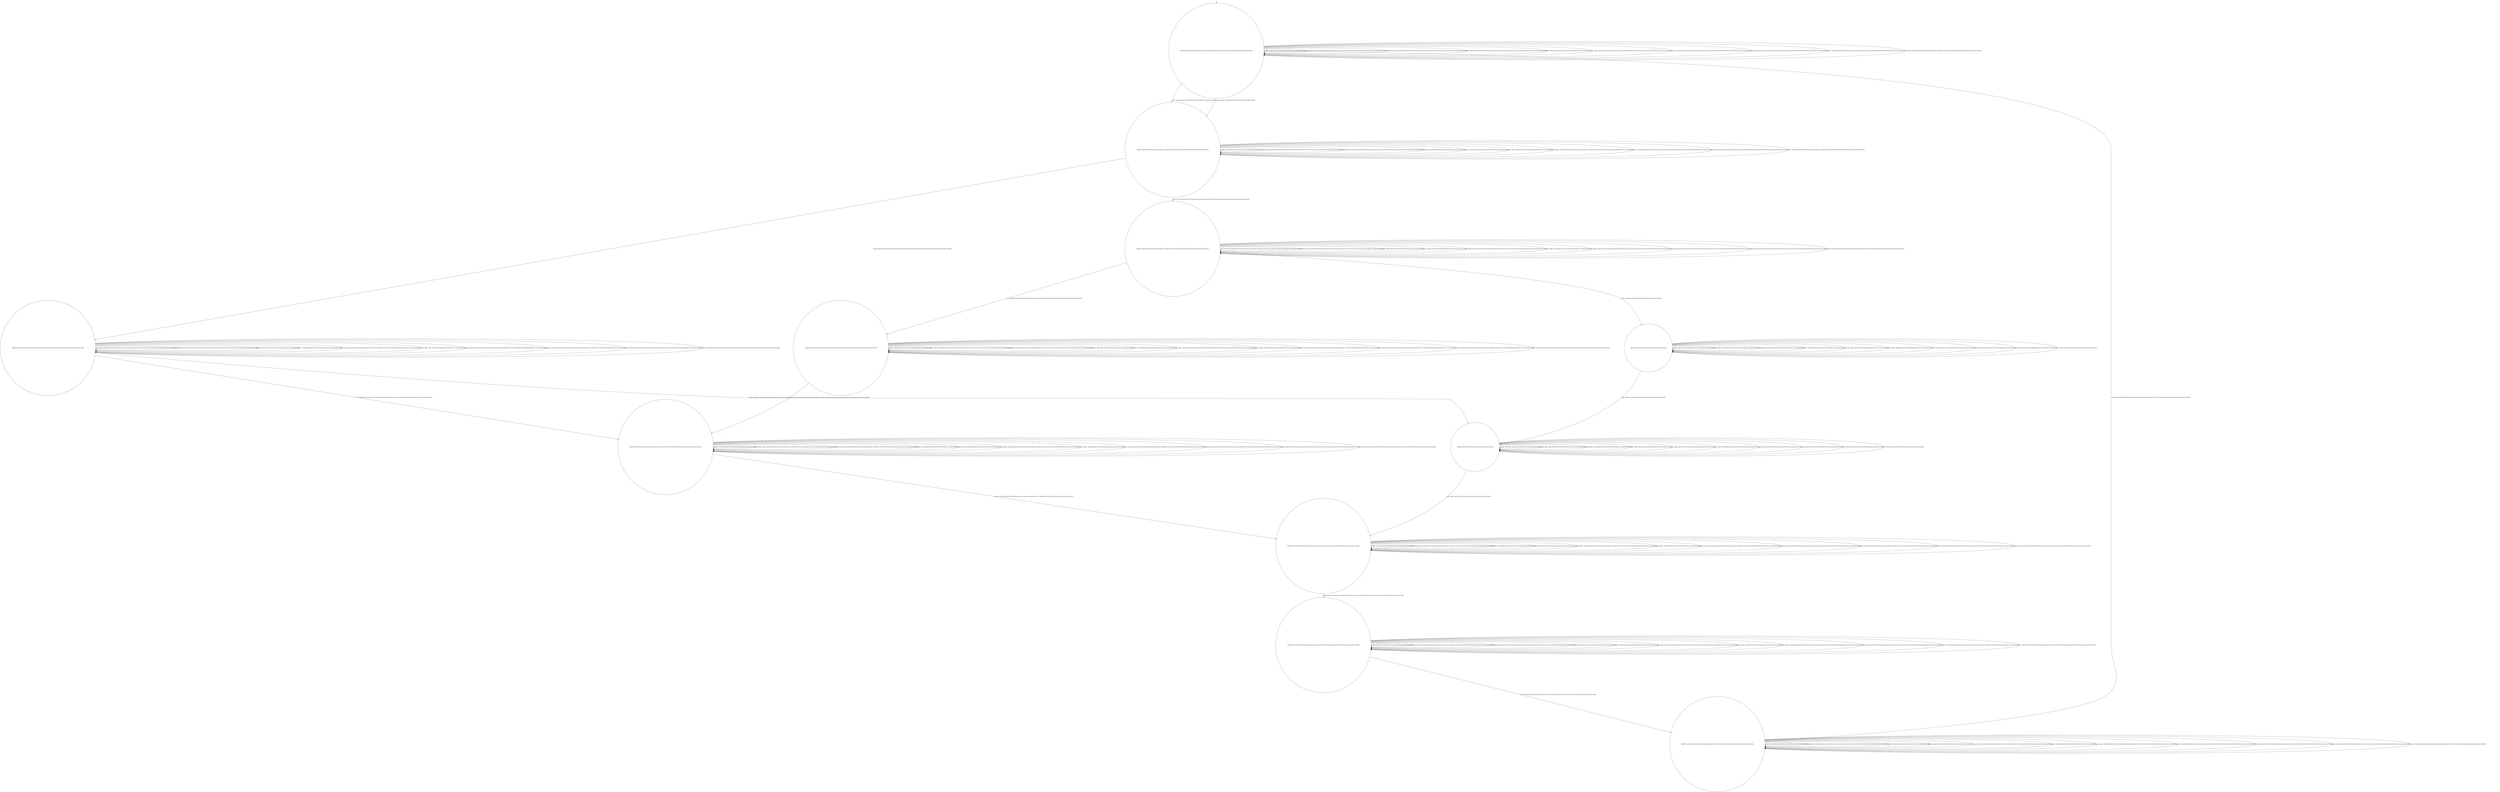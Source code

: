 digraph g {
	edge [lblstyle="above, sloped"];
	s0 [shape="circle" label="0@[((EUR and TEA and TON and not DOL and not CAP and not COF) or (DOL and COF and TEA and TON and not CAP and not EUR))]"];
	s1 [shape="circle" label="1@[((EUR and TEA and TON and not DOL and not CAP and not COF) or (DOL and COF and TEA and TON and not CAP and not EUR))]"];
	s2 [shape="circle" label="2@[((EUR and TEA and TON and not DOL and not CAP and not COF) or (DOL and COF and TEA and TON and not CAP and not EUR))]"];
	s3 [shape="circle" label="3@[((EUR and TEA and TON and not DOL and not CAP and not COF) or (DOL and COF and TEA and TON and not CAP and not EUR))]"];
	s4 [shape="circle" label="4@[((EUR and TEA and TON and not DOL and not CAP and not COF) or (DOL and COF and TEA and TON and not CAP and not EUR))]"];
	s5 [shape="circle" label="5@[((EUR and TEA and TON and not DOL and not CAP and not COF) or (DOL and COF and TEA and TON and not CAP and not EUR))]"];
	s6 [shape="circle" label="6@[((EUR and TEA and TON and not DOL and not CAP and not COF) or (DOL and COF and TEA and TON and not CAP and not EUR))]"];
	s7 [shape="circle" label="7@[((EUR and TEA and TON and not DOL and not CAP and not COF) or (DOL and COF and TEA and TON and not CAP and not EUR))]"];
	s8 [shape="circle" label="8@[((EUR and TEA and TON and not DOL and not CAP and not COF) or (DOL and COF and TEA and TON and not CAP and not EUR))]"];
	s9 [shape="circle" label="9@[((DOL and COF and TEA and TON and not CAP and not EUR))]"];
	s10 [shape="circle" label="10@[((DOL and COF and TEA and TON and not CAP and not EUR))]"];
	s0 -> s0 [label="coffee / nok() [((DOL and COF and TEA and TON and not CAP and not EUR))]"];
	s0 -> s0 [label="cup_taken / nok() [((EUR and TEA and TON and not DOL and not CAP and not COF) or (DOL and COF and TEA and TON and not CAP and not EUR))]"];
	s0 -> s0 [label="display_done / nok() [((EUR and TEA and TON and not DOL and not CAP and not COF) or (DOL and COF and TEA and TON and not CAP and not EUR))]"];
	s0 -> s1 [label="dollar / ok() [((DOL and COF and TEA and TON and not CAP and not EUR))]"];
	s0 -> s1 [label="euro / ok() [((EUR and TEA and TON and not DOL and not CAP and not COF))]"];
	s0 -> s0 [label="no_sugar / nok() [((EUR and TEA and TON and not DOL and not CAP and not COF) or (DOL and COF and TEA and TON and not CAP and not EUR))]"];
	s0 -> s0 [label="pour_coffee / nok() [((DOL and COF and TEA and TON and not CAP and not EUR))]"];
	s0 -> s0 [label="pour_sugar / nok() [((EUR and TEA and TON and not DOL and not CAP and not COF) or (DOL and COF and TEA and TON and not CAP and not EUR))]"];
	s0 -> s0 [label="pour_tea / nok() [((EUR and TEA and TON and not DOL and not CAP and not COF) or (DOL and COF and TEA and TON and not CAP and not EUR))]"];
	s0 -> s0 [label="ring / nok() [((EUR and TEA and TON and not DOL and not CAP and not COF) or (DOL and COF and TEA and TON and not CAP and not EUR))]"];
	s0 -> s0 [label="sugar / nok() [((EUR and TEA and TON and not DOL and not CAP and not COF) or (DOL and COF and TEA and TON and not CAP and not EUR))]"];
	s0 -> s0 [label="tea / nok() [((EUR and TEA and TON and not DOL and not CAP and not COF) or (DOL and COF and TEA and TON and not CAP and not EUR))]"];
	s1 -> s1 [label="coffee / nok() [((DOL and COF and TEA and TON and not CAP and not EUR))]"];
	s1 -> s1 [label="cup_taken / nok() [((EUR and TEA and TON and not DOL and not CAP and not COF) or (DOL and COF and TEA and TON and not CAP and not EUR))]"];
	s1 -> s1 [label="display_done / nok() [((EUR and TEA and TON and not DOL and not CAP and not COF) or (DOL and COF and TEA and TON and not CAP and not EUR))]"];
	s1 -> s1 [label="dollar / nok() [((DOL and COF and TEA and TON and not CAP and not EUR))]"];
	s1 -> s1 [label="euro / nok() [((EUR and TEA and TON and not DOL and not CAP and not COF))]"];
	s1 -> s2 [label="no_sugar / ok() [((EUR and TEA and TON and not DOL and not CAP and not COF) or (DOL and COF and TEA and TON and not CAP and not EUR))]"];
	s1 -> s1 [label="pour_coffee / nok() [((DOL and COF and TEA and TON and not CAP and not EUR))]"];
	s1 -> s1 [label="pour_sugar / nok() [((EUR and TEA and TON and not DOL and not CAP and not COF) or (DOL and COF and TEA and TON and not CAP and not EUR))]"];
	s1 -> s1 [label="pour_tea / nok() [((EUR and TEA and TON and not DOL and not CAP and not COF) or (DOL and COF and TEA and TON and not CAP and not EUR))]"];
	s1 -> s1 [label="ring / nok() [((EUR and TEA and TON and not DOL and not CAP and not COF) or (DOL and COF and TEA and TON and not CAP and not EUR))]"];
	s1 -> s3 [label="sugar / ok() [((EUR and TEA and TON and not DOL and not CAP and not COF) or (DOL and COF and TEA and TON and not CAP and not EUR))]"];
	s1 -> s1 [label="tea / nok() [((EUR and TEA and TON and not DOL and not CAP and not COF) or (DOL and COF and TEA and TON and not CAP and not EUR))]"];
	s2 -> s10 [label="coffee / ok() [((DOL and COF and TEA and TON and not CAP and not EUR))]"];
	s2 -> s2 [label="cup_taken / nok() [((EUR and TEA and TON and not DOL and not CAP and not COF) or (DOL and COF and TEA and TON and not CAP and not EUR))]"];
	s2 -> s2 [label="display_done / nok() [((EUR and TEA and TON and not DOL and not CAP and not COF) or (DOL and COF and TEA and TON and not CAP and not EUR))]"];
	s2 -> s2 [label="dollar / nok() [((DOL and COF and TEA and TON and not CAP and not EUR))]"];
	s2 -> s2 [label="euro / nok() [((EUR and TEA and TON and not DOL and not CAP and not COF))]"];
	s2 -> s2 [label="no_sugar / nok() [((EUR and TEA and TON and not DOL and not CAP and not COF) or (DOL and COF and TEA and TON and not CAP and not EUR))]"];
	s2 -> s2 [label="pour_coffee / nok() [((DOL and COF and TEA and TON and not CAP and not EUR))]"];
	s2 -> s2 [label="pour_sugar / nok() [((EUR and TEA and TON and not DOL and not CAP and not COF) or (DOL and COF and TEA and TON and not CAP and not EUR))]"];
	s2 -> s2 [label="pour_tea / nok() [((EUR and TEA and TON and not DOL and not CAP and not COF) or (DOL and COF and TEA and TON and not CAP and not EUR))]"];
	s2 -> s2 [label="ring / nok() [((EUR and TEA and TON and not DOL and not CAP and not COF) or (DOL and COF and TEA and TON and not CAP and not EUR))]"];
	s2 -> s2 [label="sugar / void() [((EUR and TEA and TON and not DOL and not CAP and not COF) or (DOL and COF and TEA and TON and not CAP and not EUR))]"];
	s2 -> s5 [label="tea / ok() [((EUR and TEA and TON and not DOL and not CAP and not COF) or (DOL and COF and TEA and TON and not CAP and not EUR))]"];
	s3 -> s9 [label="coffee / ok() [((DOL and COF and TEA and TON and not CAP and not EUR))]"];
	s3 -> s3 [label="cup_taken / nok() [((EUR and TEA and TON and not DOL and not CAP and not COF) or (DOL and COF and TEA and TON and not CAP and not EUR))]"];
	s3 -> s3 [label="display_done / nok() [((EUR and TEA and TON and not DOL and not CAP and not COF) or (DOL and COF and TEA and TON and not CAP and not EUR))]"];
	s3 -> s3 [label="dollar / nok() [((DOL and COF and TEA and TON and not CAP and not EUR))]"];
	s3 -> s3 [label="euro / nok() [((EUR and TEA and TON and not DOL and not CAP and not COF))]"];
	s3 -> s3 [label="no_sugar / void() [((EUR and TEA and TON and not DOL and not CAP and not COF) or (DOL and COF and TEA and TON and not CAP and not EUR))]"];
	s3 -> s3 [label="pour_coffee / nok() [((DOL and COF and TEA and TON and not CAP and not EUR))]"];
	s3 -> s3 [label="pour_sugar / nok() [((EUR and TEA and TON and not DOL and not CAP and not COF) or (DOL and COF and TEA and TON and not CAP and not EUR))]"];
	s3 -> s3 [label="pour_tea / nok() [((EUR and TEA and TON and not DOL and not CAP and not COF) or (DOL and COF and TEA and TON and not CAP and not EUR))]"];
	s3 -> s3 [label="ring / nok() [((EUR and TEA and TON and not DOL and not CAP and not COF) or (DOL and COF and TEA and TON and not CAP and not EUR))]"];
	s3 -> s3 [label="sugar / nok() [((EUR and TEA and TON and not DOL and not CAP and not COF) or (DOL and COF and TEA and TON and not CAP and not EUR))]"];
	s3 -> s4 [label="tea / ok() [((EUR and TEA and TON and not DOL and not CAP and not COF) or (DOL and COF and TEA and TON and not CAP and not EUR))]"];
	s4 -> s4 [label="coffee / void() [((DOL and COF and TEA and TON and not CAP and not EUR))]"];
	s4 -> s4 [label="cup_taken / nok() [((EUR and TEA and TON and not DOL and not CAP and not COF) or (DOL and COF and TEA and TON and not CAP and not EUR))]"];
	s4 -> s4 [label="display_done / nok() [((EUR and TEA and TON and not DOL and not CAP and not COF) or (DOL and COF and TEA and TON and not CAP and not EUR))]"];
	s4 -> s4 [label="dollar / nok() [((DOL and COF and TEA and TON and not CAP and not EUR))]"];
	s4 -> s4 [label="euro / nok() [((EUR and TEA and TON and not DOL and not CAP and not COF))]"];
	s4 -> s4 [label="no_sugar / nok() [((EUR and TEA and TON and not DOL and not CAP and not COF) or (DOL and COF and TEA and TON and not CAP and not EUR))]"];
	s4 -> s4 [label="pour_coffee / nok() [((DOL and COF and TEA and TON and not CAP and not EUR))]"];
	s4 -> s5 [label="pour_sugar / ok() [((EUR and TEA and TON and not DOL and not CAP and not COF) or (DOL and COF and TEA and TON and not CAP and not EUR))]"];
	s4 -> s4 [label="pour_tea / nok() [((EUR and TEA and TON and not DOL and not CAP and not COF) or (DOL and COF and TEA and TON and not CAP and not EUR))]"];
	s4 -> s4 [label="ring / nok() [((EUR and TEA and TON and not DOL and not CAP and not COF) or (DOL and COF and TEA and TON and not CAP and not EUR))]"];
	s4 -> s4 [label="sugar / nok() [((EUR and TEA and TON and not DOL and not CAP and not COF) or (DOL and COF and TEA and TON and not CAP and not EUR))]"];
	s4 -> s4 [label="tea / nok() [((EUR and TEA and TON and not DOL and not CAP and not COF) or (DOL and COF and TEA and TON and not CAP and not EUR))]"];
	s5 -> s5 [label="coffee / void() [((DOL and COF and TEA and TON and not CAP and not EUR))]"];
	s5 -> s5 [label="cup_taken / nok() [((EUR and TEA and TON and not DOL and not CAP and not COF) or (DOL and COF and TEA and TON and not CAP and not EUR))]"];
	s5 -> s5 [label="display_done / nok() [((EUR and TEA and TON and not DOL and not CAP and not COF) or (DOL and COF and TEA and TON and not CAP and not EUR))]"];
	s5 -> s5 [label="dollar / nok() [((DOL and COF and TEA and TON and not CAP and not EUR))]"];
	s5 -> s5 [label="euro / nok() [((EUR and TEA and TON and not DOL and not CAP and not COF))]"];
	s5 -> s5 [label="no_sugar / nok() [((EUR and TEA and TON and not DOL and not CAP and not COF) or (DOL and COF and TEA and TON and not CAP and not EUR))]"];
	s5 -> s5 [label="pour_coffee / nok() [((DOL and COF and TEA and TON and not CAP and not EUR))]"];
	s5 -> s5 [label="pour_sugar / nok() [((EUR and TEA and TON and not DOL and not CAP and not COF) or (DOL and COF and TEA and TON and not CAP and not EUR))]"];
	s5 -> s6 [label="pour_tea / ok() [((EUR and TEA and TON and not DOL and not CAP and not COF) or (DOL and COF and TEA and TON and not CAP and not EUR))]"];
	s5 -> s5 [label="ring / nok() [((EUR and TEA and TON and not DOL and not CAP and not COF) or (DOL and COF and TEA and TON and not CAP and not EUR))]"];
	s5 -> s5 [label="sugar / nok() [((EUR and TEA and TON and not DOL and not CAP and not COF) or (DOL and COF and TEA and TON and not CAP and not EUR))]"];
	s5 -> s5 [label="tea / nok() [((EUR and TEA and TON and not DOL and not CAP and not COF) or (DOL and COF and TEA and TON and not CAP and not EUR))]"];
	s6 -> s6 [label="coffee / nok() [((DOL and COF and TEA and TON and not CAP and not EUR))]"];
	s6 -> s6 [label="cup_taken / nok() [((EUR and TEA and TON and not DOL and not CAP and not COF) or (DOL and COF and TEA and TON and not CAP and not EUR))]"];
	s6 -> s7 [label="display_done / ok() [((EUR and TEA and TON and not DOL and not CAP and not COF) or (DOL and COF and TEA and TON and not CAP and not EUR))]"];
	s6 -> s6 [label="dollar / nok() [((DOL and COF and TEA and TON and not CAP and not EUR))]"];
	s6 -> s6 [label="euro / nok() [((EUR and TEA and TON and not DOL and not CAP and not COF))]"];
	s6 -> s6 [label="no_sugar / nok() [((EUR and TEA and TON and not DOL and not CAP and not COF) or (DOL and COF and TEA and TON and not CAP and not EUR))]"];
	s6 -> s6 [label="pour_coffee / nok() [((DOL and COF and TEA and TON and not CAP and not EUR))]"];
	s6 -> s6 [label="pour_sugar / nok() [((EUR and TEA and TON and not DOL and not CAP and not COF) or (DOL and COF and TEA and TON and not CAP and not EUR))]"];
	s6 -> s6 [label="pour_tea / nok() [((EUR and TEA and TON and not DOL and not CAP and not COF) or (DOL and COF and TEA and TON and not CAP and not EUR))]"];
	s6 -> s6 [label="ring / nok() [((EUR and TEA and TON and not DOL and not CAP and not COF) or (DOL and COF and TEA and TON and not CAP and not EUR))]"];
	s6 -> s6 [label="sugar / nok() [((EUR and TEA and TON and not DOL and not CAP and not COF) or (DOL and COF and TEA and TON and not CAP and not EUR))]"];
	s6 -> s6 [label="tea / nok() [((EUR and TEA and TON and not DOL and not CAP and not COF) or (DOL and COF and TEA and TON and not CAP and not EUR))]"];
	s7 -> s7 [label="coffee / nok() [((DOL and COF and TEA and TON and not CAP and not EUR))]"];
	s7 -> s7 [label="cup_taken / nok() [((EUR and TEA and TON and not DOL and not CAP and not COF) or (DOL and COF and TEA and TON and not CAP and not EUR))]"];
	s7 -> s7 [label="display_done / nok() [((EUR and TEA and TON and not DOL and not CAP and not COF) or (DOL and COF and TEA and TON and not CAP and not EUR))]"];
	s7 -> s7 [label="dollar / nok() [((DOL and COF and TEA and TON and not CAP and not EUR))]"];
	s7 -> s7 [label="euro / nok() [((EUR and TEA and TON and not DOL and not CAP and not COF))]"];
	s7 -> s7 [label="no_sugar / nok() [((EUR and TEA and TON and not DOL and not CAP and not COF) or (DOL and COF and TEA and TON and not CAP and not EUR))]"];
	s7 -> s7 [label="pour_coffee / nok() [((DOL and COF and TEA and TON and not CAP and not EUR))]"];
	s7 -> s7 [label="pour_sugar / nok() [((EUR and TEA and TON and not DOL and not CAP and not COF) or (DOL and COF and TEA and TON and not CAP and not EUR))]"];
	s7 -> s7 [label="pour_tea / nok() [((EUR and TEA and TON and not DOL and not CAP and not COF) or (DOL and COF and TEA and TON and not CAP and not EUR))]"];
	s7 -> s8 [label="ring / ok() [((EUR and TEA and TON and not DOL and not CAP and not COF) or (DOL and COF and TEA and TON and not CAP and not EUR))]"];
	s7 -> s7 [label="sugar / nok() [((EUR and TEA and TON and not DOL and not CAP and not COF) or (DOL and COF and TEA and TON and not CAP and not EUR))]"];
	s7 -> s7 [label="tea / nok() [((EUR and TEA and TON and not DOL and not CAP and not COF) or (DOL and COF and TEA and TON and not CAP and not EUR))]"];
	s8 -> s8 [label="coffee / nok() [((DOL and COF and TEA and TON and not CAP and not EUR))]"];
	s8 -> s0 [label="cup_taken / ok() [((EUR and TEA and TON and not DOL and not CAP and not COF) or (DOL and COF and TEA and TON and not CAP and not EUR))]"];
	s8 -> s8 [label="display_done / nok() [((EUR and TEA and TON and not DOL and not CAP and not COF) or (DOL and COF and TEA and TON and not CAP and not EUR))]"];
	s8 -> s8 [label="dollar / nok() [((DOL and COF and TEA and TON and not CAP and not EUR))]"];
	s8 -> s8 [label="euro / nok() [((EUR and TEA and TON and not DOL and not CAP and not COF))]"];
	s8 -> s8 [label="no_sugar / nok() [((EUR and TEA and TON and not DOL and not CAP and not COF) or (DOL and COF and TEA and TON and not CAP and not EUR))]"];
	s8 -> s8 [label="pour_coffee / nok() [((DOL and COF and TEA and TON and not CAP and not EUR))]"];
	s8 -> s8 [label="pour_sugar / nok() [((EUR and TEA and TON and not DOL and not CAP and not COF) or (DOL and COF and TEA and TON and not CAP and not EUR))]"];
	s8 -> s8 [label="pour_tea / nok() [((EUR and TEA and TON and not DOL and not CAP and not COF) or (DOL and COF and TEA and TON and not CAP and not EUR))]"];
	s8 -> s8 [label="ring / nok() [((EUR and TEA and TON and not DOL and not CAP and not COF) or (DOL and COF and TEA and TON and not CAP and not EUR))]"];
	s8 -> s8 [label="sugar / nok() [((EUR and TEA and TON and not DOL and not CAP and not COF) or (DOL and COF and TEA and TON and not CAP and not EUR))]"];
	s8 -> s8 [label="tea / nok() [((EUR and TEA and TON and not DOL and not CAP and not COF) or (DOL and COF and TEA and TON and not CAP and not EUR))]"];
	s9 -> s9 [label="coffee / nok() [((DOL and COF and TEA and TON and not CAP and not EUR))]"];
	s9 -> s9 [label="cup_taken / nok() [((DOL and COF and TEA and TON and not CAP and not EUR))]"];
	s9 -> s9 [label="display_done / nok() [((DOL and COF and TEA and TON and not CAP and not EUR))]"];
	s9 -> s9 [label="dollar / nok() [((DOL and COF and TEA and TON and not CAP and not EUR))]"];
	s9 -> s9 [label="no_sugar / nok() [((DOL and COF and TEA and TON and not CAP and not EUR))]"];
	s9 -> s9 [label="pour_coffee / nok() [((DOL and COF and TEA and TON and not CAP and not EUR))]"];
	s9 -> s10 [label="pour_sugar / ok() [((DOL and COF and TEA and TON and not CAP and not EUR))]"];
	s9 -> s9 [label="pour_tea / nok() [((DOL and COF and TEA and TON and not CAP and not EUR))]"];
	s9 -> s9 [label="ring / nok() [((DOL and COF and TEA and TON and not CAP and not EUR))]"];
	s9 -> s9 [label="sugar / nok() [((DOL and COF and TEA and TON and not CAP and not EUR))]"];
	s9 -> s9 [label="tea / void() [((DOL and COF and TEA and TON and not CAP and not EUR))]"];
	s10 -> s10 [label="coffee / nok() [((DOL and COF and TEA and TON and not CAP and not EUR))]"];
	s10 -> s10 [label="cup_taken / nok() [((DOL and COF and TEA and TON and not CAP and not EUR))]"];
	s10 -> s10 [label="display_done / nok() [((DOL and COF and TEA and TON and not CAP and not EUR))]"];
	s10 -> s10 [label="dollar / nok() [((DOL and COF and TEA and TON and not CAP and not EUR))]"];
	s10 -> s10 [label="no_sugar / nok() [((DOL and COF and TEA and TON and not CAP and not EUR))]"];
	s10 -> s6 [label="pour_coffee / ok() [((DOL and COF and TEA and TON and not CAP and not EUR))]"];
	s10 -> s10 [label="pour_sugar / nok() [((DOL and COF and TEA and TON and not CAP and not EUR))]"];
	s10 -> s10 [label="pour_tea / nok() [((DOL and COF and TEA and TON and not CAP and not EUR))]"];
	s10 -> s10 [label="ring / nok() [((DOL and COF and TEA and TON and not CAP and not EUR))]"];
	s10 -> s10 [label="sugar / nok() [((DOL and COF and TEA and TON and not CAP and not EUR))]"];
	s10 -> s10 [label="tea / void() [((DOL and COF and TEA and TON and not CAP and not EUR))]"];
	__start0 [label="" shape="none" width="0" height="0"];
	__start0 -> s0;
}